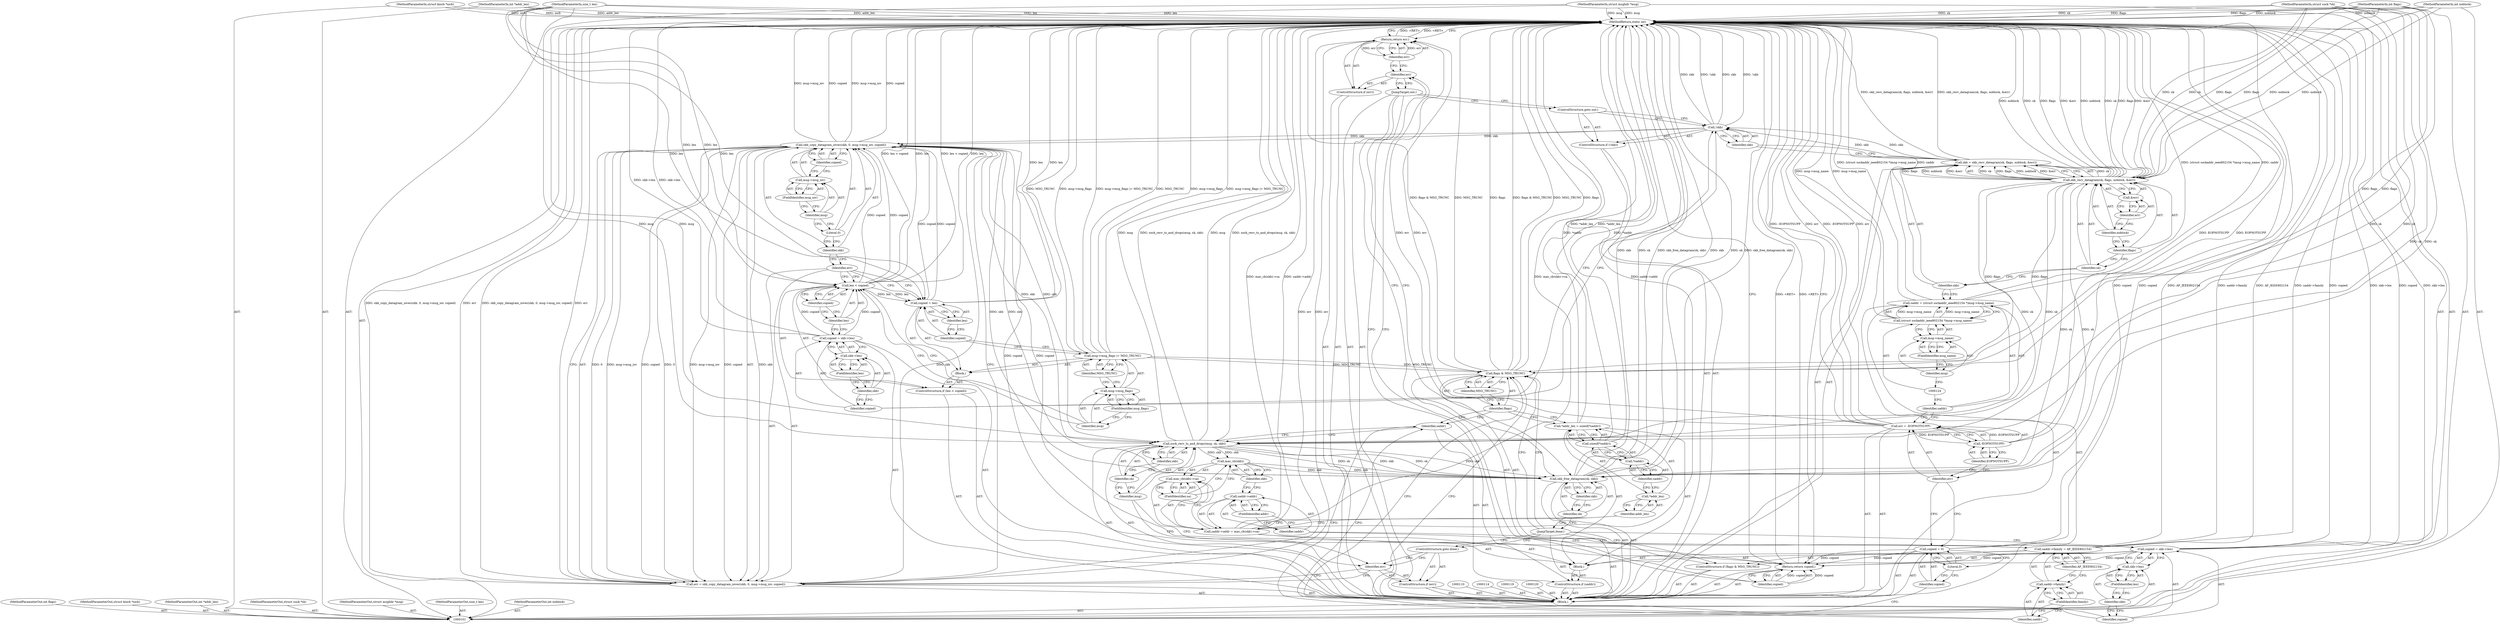 digraph "0_linux_bceaa90240b6019ed73b49965eac7d167610be69" {
"1000216" [label="(MethodReturn,static int)"];
"1000102" [label="(MethodParameterIn,struct kiocb *iocb)"];
"1000308" [label="(MethodParameterOut,struct kiocb *iocb)"];
"1000103" [label="(MethodParameterIn,struct sock *sk)"];
"1000309" [label="(MethodParameterOut,struct sock *sk)"];
"1000121" [label="(Call,saddr = (struct sockaddr_ieee802154 *)msg->msg_name)"];
"1000122" [label="(Identifier,saddr)"];
"1000125" [label="(Call,msg->msg_name)"];
"1000126" [label="(Identifier,msg)"];
"1000127" [label="(FieldIdentifier,msg_name)"];
"1000123" [label="(Call,(struct sockaddr_ieee802154 *)msg->msg_name)"];
"1000128" [label="(Call,skb = skb_recv_datagram(sk, flags, noblock, &err))"];
"1000129" [label="(Identifier,skb)"];
"1000131" [label="(Identifier,sk)"];
"1000132" [label="(Identifier,flags)"];
"1000133" [label="(Identifier,noblock)"];
"1000134" [label="(Call,&err)"];
"1000135" [label="(Identifier,err)"];
"1000130" [label="(Call,skb_recv_datagram(sk, flags, noblock, &err))"];
"1000136" [label="(ControlStructure,if (!skb))"];
"1000137" [label="(Call,!skb)"];
"1000138" [label="(Identifier,skb)"];
"1000139" [label="(ControlStructure,goto out;)"];
"1000140" [label="(Call,copied = skb->len)"];
"1000141" [label="(Identifier,copied)"];
"1000142" [label="(Call,skb->len)"];
"1000143" [label="(Identifier,skb)"];
"1000144" [label="(FieldIdentifier,len)"];
"1000145" [label="(ControlStructure,if (len < copied))"];
"1000148" [label="(Identifier,copied)"];
"1000149" [label="(Block,)"];
"1000146" [label="(Call,len < copied)"];
"1000147" [label="(Identifier,len)"];
"1000150" [label="(Call,msg->msg_flags |= MSG_TRUNC)"];
"1000151" [label="(Call,msg->msg_flags)"];
"1000152" [label="(Identifier,msg)"];
"1000154" [label="(Identifier,MSG_TRUNC)"];
"1000153" [label="(FieldIdentifier,msg_flags)"];
"1000157" [label="(Identifier,len)"];
"1000155" [label="(Call,copied = len)"];
"1000156" [label="(Identifier,copied)"];
"1000104" [label="(MethodParameterIn,struct msghdr *msg)"];
"1000310" [label="(MethodParameterOut,struct msghdr *msg)"];
"1000105" [label="(MethodParameterIn,size_t len)"];
"1000311" [label="(MethodParameterOut,size_t len)"];
"1000106" [label="(MethodParameterIn,int noblock)"];
"1000312" [label="(MethodParameterOut,int noblock)"];
"1000107" [label="(MethodParameterIn,int flags)"];
"1000313" [label="(MethodParameterOut,int flags)"];
"1000158" [label="(Call,err = skb_copy_datagram_iovec(skb, 0, msg->msg_iov, copied))"];
"1000159" [label="(Identifier,err)"];
"1000161" [label="(Identifier,skb)"];
"1000162" [label="(Literal,0)"];
"1000163" [label="(Call,msg->msg_iov)"];
"1000164" [label="(Identifier,msg)"];
"1000165" [label="(FieldIdentifier,msg_iov)"];
"1000166" [label="(Identifier,copied)"];
"1000160" [label="(Call,skb_copy_datagram_iovec(skb, 0, msg->msg_iov, copied))"];
"1000167" [label="(ControlStructure,if (err))"];
"1000168" [label="(Identifier,err)"];
"1000169" [label="(ControlStructure,goto done;)"];
"1000170" [label="(Call,sock_recv_ts_and_drops(msg, sk, skb))"];
"1000171" [label="(Identifier,msg)"];
"1000172" [label="(Identifier,sk)"];
"1000173" [label="(Identifier,skb)"];
"1000176" [label="(Block,)"];
"1000174" [label="(ControlStructure,if (saddr))"];
"1000175" [label="(Identifier,saddr)"];
"1000108" [label="(MethodParameterIn,int *addr_len)"];
"1000314" [label="(MethodParameterOut,int *addr_len)"];
"1000180" [label="(FieldIdentifier,family)"];
"1000181" [label="(Identifier,AF_IEEE802154)"];
"1000177" [label="(Call,saddr->family = AF_IEEE802154)"];
"1000178" [label="(Call,saddr->family)"];
"1000179" [label="(Identifier,saddr)"];
"1000185" [label="(FieldIdentifier,addr)"];
"1000186" [label="(Call,mac_cb(skb)->sa)"];
"1000187" [label="(Call,mac_cb(skb))"];
"1000188" [label="(Identifier,skb)"];
"1000182" [label="(Call,saddr->addr = mac_cb(skb)->sa)"];
"1000183" [label="(Call,saddr->addr)"];
"1000184" [label="(Identifier,saddr)"];
"1000189" [label="(FieldIdentifier,sa)"];
"1000193" [label="(Call,sizeof(*saddr))"];
"1000194" [label="(Call,*saddr)"];
"1000195" [label="(Identifier,saddr)"];
"1000190" [label="(Call,*addr_len = sizeof(*saddr))"];
"1000191" [label="(Call,*addr_len)"];
"1000192" [label="(Identifier,addr_len)"];
"1000199" [label="(Identifier,MSG_TRUNC)"];
"1000196" [label="(ControlStructure,if (flags & MSG_TRUNC))"];
"1000197" [label="(Call,flags & MSG_TRUNC)"];
"1000198" [label="(Identifier,flags)"];
"1000202" [label="(Call,skb->len)"];
"1000203" [label="(Identifier,skb)"];
"1000204" [label="(FieldIdentifier,len)"];
"1000200" [label="(Call,copied = skb->len)"];
"1000201" [label="(Identifier,copied)"];
"1000205" [label="(JumpTarget,done:)"];
"1000206" [label="(Call,skb_free_datagram(sk, skb))"];
"1000207" [label="(Identifier,sk)"];
"1000208" [label="(Identifier,skb)"];
"1000209" [label="(JumpTarget,out:)"];
"1000109" [label="(Block,)"];
"1000210" [label="(ControlStructure,if (err))"];
"1000211" [label="(Identifier,err)"];
"1000212" [label="(Return,return err;)"];
"1000213" [label="(Identifier,err)"];
"1000214" [label="(Return,return copied;)"];
"1000215" [label="(Identifier,copied)"];
"1000113" [label="(Literal,0)"];
"1000111" [label="(Call,copied = 0)"];
"1000112" [label="(Identifier,copied)"];
"1000117" [label="(Call,-EOPNOTSUPP)"];
"1000118" [label="(Identifier,EOPNOTSUPP)"];
"1000115" [label="(Call,err = -EOPNOTSUPP)"];
"1000116" [label="(Identifier,err)"];
"1000216" -> "1000101"  [label="AST: "];
"1000216" -> "1000212"  [label="CFG: "];
"1000216" -> "1000214"  [label="CFG: "];
"1000214" -> "1000216"  [label="DDG: <RET>"];
"1000108" -> "1000216"  [label="DDG: addr_len"];
"1000104" -> "1000216"  [label="DDG: msg"];
"1000105" -> "1000216"  [label="DDG: len"];
"1000158" -> "1000216"  [label="DDG: skb_copy_datagram_iovec(skb, 0, msg->msg_iov, copied)"];
"1000158" -> "1000216"  [label="DDG: err"];
"1000177" -> "1000216"  [label="DDG: AF_IEEE802154"];
"1000177" -> "1000216"  [label="DDG: saddr->family"];
"1000206" -> "1000216"  [label="DDG: skb"];
"1000206" -> "1000216"  [label="DDG: sk"];
"1000206" -> "1000216"  [label="DDG: skb_free_datagram(sk, skb)"];
"1000117" -> "1000216"  [label="DDG: EOPNOTSUPP"];
"1000150" -> "1000216"  [label="DDG: MSG_TRUNC"];
"1000150" -> "1000216"  [label="DDG: msg->msg_flags"];
"1000150" -> "1000216"  [label="DDG: msg->msg_flags |= MSG_TRUNC"];
"1000115" -> "1000216"  [label="DDG: -EOPNOTSUPP"];
"1000115" -> "1000216"  [label="DDG: err"];
"1000128" -> "1000216"  [label="DDG: skb_recv_datagram(sk, flags, noblock, &err)"];
"1000182" -> "1000216"  [label="DDG: mac_cb(skb)->sa"];
"1000182" -> "1000216"  [label="DDG: saddr->addr"];
"1000140" -> "1000216"  [label="DDG: skb->len"];
"1000123" -> "1000216"  [label="DDG: msg->msg_name"];
"1000193" -> "1000216"  [label="DDG: *saddr"];
"1000200" -> "1000216"  [label="DDG: copied"];
"1000200" -> "1000216"  [label="DDG: skb->len"];
"1000107" -> "1000216"  [label="DDG: flags"];
"1000155" -> "1000216"  [label="DDG: len"];
"1000121" -> "1000216"  [label="DDG: (struct sockaddr_ieee802154 *)msg->msg_name"];
"1000121" -> "1000216"  [label="DDG: saddr"];
"1000130" -> "1000216"  [label="DDG: flags"];
"1000130" -> "1000216"  [label="DDG: &err"];
"1000130" -> "1000216"  [label="DDG: noblock"];
"1000130" -> "1000216"  [label="DDG: sk"];
"1000160" -> "1000216"  [label="DDG: copied"];
"1000160" -> "1000216"  [label="DDG: msg->msg_iov"];
"1000103" -> "1000216"  [label="DDG: sk"];
"1000190" -> "1000216"  [label="DDG: *addr_len"];
"1000102" -> "1000216"  [label="DDG: iocb"];
"1000111" -> "1000216"  [label="DDG: copied"];
"1000197" -> "1000216"  [label="DDG: flags & MSG_TRUNC"];
"1000197" -> "1000216"  [label="DDG: MSG_TRUNC"];
"1000197" -> "1000216"  [label="DDG: flags"];
"1000170" -> "1000216"  [label="DDG: msg"];
"1000170" -> "1000216"  [label="DDG: sock_recv_ts_and_drops(msg, sk, skb)"];
"1000137" -> "1000216"  [label="DDG: skb"];
"1000137" -> "1000216"  [label="DDG: !skb"];
"1000146" -> "1000216"  [label="DDG: len < copied"];
"1000146" -> "1000216"  [label="DDG: len"];
"1000106" -> "1000216"  [label="DDG: noblock"];
"1000212" -> "1000216"  [label="DDG: <RET>"];
"1000102" -> "1000101"  [label="AST: "];
"1000102" -> "1000216"  [label="DDG: iocb"];
"1000308" -> "1000101"  [label="AST: "];
"1000103" -> "1000101"  [label="AST: "];
"1000103" -> "1000216"  [label="DDG: sk"];
"1000103" -> "1000130"  [label="DDG: sk"];
"1000103" -> "1000170"  [label="DDG: sk"];
"1000103" -> "1000206"  [label="DDG: sk"];
"1000309" -> "1000101"  [label="AST: "];
"1000121" -> "1000109"  [label="AST: "];
"1000121" -> "1000123"  [label="CFG: "];
"1000122" -> "1000121"  [label="AST: "];
"1000123" -> "1000121"  [label="AST: "];
"1000129" -> "1000121"  [label="CFG: "];
"1000121" -> "1000216"  [label="DDG: (struct sockaddr_ieee802154 *)msg->msg_name"];
"1000121" -> "1000216"  [label="DDG: saddr"];
"1000123" -> "1000121"  [label="DDG: msg->msg_name"];
"1000122" -> "1000121"  [label="AST: "];
"1000122" -> "1000115"  [label="CFG: "];
"1000124" -> "1000122"  [label="CFG: "];
"1000125" -> "1000123"  [label="AST: "];
"1000125" -> "1000127"  [label="CFG: "];
"1000126" -> "1000125"  [label="AST: "];
"1000127" -> "1000125"  [label="AST: "];
"1000123" -> "1000125"  [label="CFG: "];
"1000126" -> "1000125"  [label="AST: "];
"1000126" -> "1000124"  [label="CFG: "];
"1000127" -> "1000126"  [label="CFG: "];
"1000127" -> "1000125"  [label="AST: "];
"1000127" -> "1000126"  [label="CFG: "];
"1000125" -> "1000127"  [label="CFG: "];
"1000123" -> "1000121"  [label="AST: "];
"1000123" -> "1000125"  [label="CFG: "];
"1000124" -> "1000123"  [label="AST: "];
"1000125" -> "1000123"  [label="AST: "];
"1000121" -> "1000123"  [label="CFG: "];
"1000123" -> "1000216"  [label="DDG: msg->msg_name"];
"1000123" -> "1000121"  [label="DDG: msg->msg_name"];
"1000128" -> "1000109"  [label="AST: "];
"1000128" -> "1000130"  [label="CFG: "];
"1000129" -> "1000128"  [label="AST: "];
"1000130" -> "1000128"  [label="AST: "];
"1000138" -> "1000128"  [label="CFG: "];
"1000128" -> "1000216"  [label="DDG: skb_recv_datagram(sk, flags, noblock, &err)"];
"1000130" -> "1000128"  [label="DDG: sk"];
"1000130" -> "1000128"  [label="DDG: flags"];
"1000130" -> "1000128"  [label="DDG: noblock"];
"1000130" -> "1000128"  [label="DDG: &err"];
"1000128" -> "1000137"  [label="DDG: skb"];
"1000129" -> "1000128"  [label="AST: "];
"1000129" -> "1000121"  [label="CFG: "];
"1000131" -> "1000129"  [label="CFG: "];
"1000131" -> "1000130"  [label="AST: "];
"1000131" -> "1000129"  [label="CFG: "];
"1000132" -> "1000131"  [label="CFG: "];
"1000132" -> "1000130"  [label="AST: "];
"1000132" -> "1000131"  [label="CFG: "];
"1000133" -> "1000132"  [label="CFG: "];
"1000133" -> "1000130"  [label="AST: "];
"1000133" -> "1000132"  [label="CFG: "];
"1000135" -> "1000133"  [label="CFG: "];
"1000134" -> "1000130"  [label="AST: "];
"1000134" -> "1000135"  [label="CFG: "];
"1000135" -> "1000134"  [label="AST: "];
"1000130" -> "1000134"  [label="CFG: "];
"1000135" -> "1000134"  [label="AST: "];
"1000135" -> "1000133"  [label="CFG: "];
"1000134" -> "1000135"  [label="CFG: "];
"1000130" -> "1000128"  [label="AST: "];
"1000130" -> "1000134"  [label="CFG: "];
"1000131" -> "1000130"  [label="AST: "];
"1000132" -> "1000130"  [label="AST: "];
"1000133" -> "1000130"  [label="AST: "];
"1000134" -> "1000130"  [label="AST: "];
"1000128" -> "1000130"  [label="CFG: "];
"1000130" -> "1000216"  [label="DDG: flags"];
"1000130" -> "1000216"  [label="DDG: &err"];
"1000130" -> "1000216"  [label="DDG: noblock"];
"1000130" -> "1000216"  [label="DDG: sk"];
"1000130" -> "1000128"  [label="DDG: sk"];
"1000130" -> "1000128"  [label="DDG: flags"];
"1000130" -> "1000128"  [label="DDG: noblock"];
"1000130" -> "1000128"  [label="DDG: &err"];
"1000103" -> "1000130"  [label="DDG: sk"];
"1000107" -> "1000130"  [label="DDG: flags"];
"1000106" -> "1000130"  [label="DDG: noblock"];
"1000130" -> "1000170"  [label="DDG: sk"];
"1000130" -> "1000197"  [label="DDG: flags"];
"1000130" -> "1000206"  [label="DDG: sk"];
"1000136" -> "1000109"  [label="AST: "];
"1000137" -> "1000136"  [label="AST: "];
"1000139" -> "1000136"  [label="AST: "];
"1000137" -> "1000136"  [label="AST: "];
"1000137" -> "1000138"  [label="CFG: "];
"1000138" -> "1000137"  [label="AST: "];
"1000139" -> "1000137"  [label="CFG: "];
"1000141" -> "1000137"  [label="CFG: "];
"1000137" -> "1000216"  [label="DDG: skb"];
"1000137" -> "1000216"  [label="DDG: !skb"];
"1000128" -> "1000137"  [label="DDG: skb"];
"1000137" -> "1000160"  [label="DDG: skb"];
"1000138" -> "1000137"  [label="AST: "];
"1000138" -> "1000128"  [label="CFG: "];
"1000137" -> "1000138"  [label="CFG: "];
"1000139" -> "1000136"  [label="AST: "];
"1000139" -> "1000137"  [label="CFG: "];
"1000209" -> "1000139"  [label="CFG: "];
"1000140" -> "1000109"  [label="AST: "];
"1000140" -> "1000142"  [label="CFG: "];
"1000141" -> "1000140"  [label="AST: "];
"1000142" -> "1000140"  [label="AST: "];
"1000147" -> "1000140"  [label="CFG: "];
"1000140" -> "1000216"  [label="DDG: skb->len"];
"1000140" -> "1000146"  [label="DDG: copied"];
"1000141" -> "1000140"  [label="AST: "];
"1000141" -> "1000137"  [label="CFG: "];
"1000143" -> "1000141"  [label="CFG: "];
"1000142" -> "1000140"  [label="AST: "];
"1000142" -> "1000144"  [label="CFG: "];
"1000143" -> "1000142"  [label="AST: "];
"1000144" -> "1000142"  [label="AST: "];
"1000140" -> "1000142"  [label="CFG: "];
"1000143" -> "1000142"  [label="AST: "];
"1000143" -> "1000141"  [label="CFG: "];
"1000144" -> "1000143"  [label="CFG: "];
"1000144" -> "1000142"  [label="AST: "];
"1000144" -> "1000143"  [label="CFG: "];
"1000142" -> "1000144"  [label="CFG: "];
"1000145" -> "1000109"  [label="AST: "];
"1000146" -> "1000145"  [label="AST: "];
"1000149" -> "1000145"  [label="AST: "];
"1000148" -> "1000146"  [label="AST: "];
"1000148" -> "1000147"  [label="CFG: "];
"1000146" -> "1000148"  [label="CFG: "];
"1000149" -> "1000145"  [label="AST: "];
"1000150" -> "1000149"  [label="AST: "];
"1000155" -> "1000149"  [label="AST: "];
"1000146" -> "1000145"  [label="AST: "];
"1000146" -> "1000148"  [label="CFG: "];
"1000147" -> "1000146"  [label="AST: "];
"1000148" -> "1000146"  [label="AST: "];
"1000152" -> "1000146"  [label="CFG: "];
"1000159" -> "1000146"  [label="CFG: "];
"1000146" -> "1000216"  [label="DDG: len < copied"];
"1000146" -> "1000216"  [label="DDG: len"];
"1000105" -> "1000146"  [label="DDG: len"];
"1000140" -> "1000146"  [label="DDG: copied"];
"1000146" -> "1000155"  [label="DDG: len"];
"1000146" -> "1000160"  [label="DDG: copied"];
"1000147" -> "1000146"  [label="AST: "];
"1000147" -> "1000140"  [label="CFG: "];
"1000148" -> "1000147"  [label="CFG: "];
"1000150" -> "1000149"  [label="AST: "];
"1000150" -> "1000154"  [label="CFG: "];
"1000151" -> "1000150"  [label="AST: "];
"1000154" -> "1000150"  [label="AST: "];
"1000156" -> "1000150"  [label="CFG: "];
"1000150" -> "1000216"  [label="DDG: MSG_TRUNC"];
"1000150" -> "1000216"  [label="DDG: msg->msg_flags"];
"1000150" -> "1000216"  [label="DDG: msg->msg_flags |= MSG_TRUNC"];
"1000150" -> "1000197"  [label="DDG: MSG_TRUNC"];
"1000151" -> "1000150"  [label="AST: "];
"1000151" -> "1000153"  [label="CFG: "];
"1000152" -> "1000151"  [label="AST: "];
"1000153" -> "1000151"  [label="AST: "];
"1000154" -> "1000151"  [label="CFG: "];
"1000152" -> "1000151"  [label="AST: "];
"1000152" -> "1000146"  [label="CFG: "];
"1000153" -> "1000152"  [label="CFG: "];
"1000154" -> "1000150"  [label="AST: "];
"1000154" -> "1000151"  [label="CFG: "];
"1000150" -> "1000154"  [label="CFG: "];
"1000153" -> "1000151"  [label="AST: "];
"1000153" -> "1000152"  [label="CFG: "];
"1000151" -> "1000153"  [label="CFG: "];
"1000157" -> "1000155"  [label="AST: "];
"1000157" -> "1000156"  [label="CFG: "];
"1000155" -> "1000157"  [label="CFG: "];
"1000155" -> "1000149"  [label="AST: "];
"1000155" -> "1000157"  [label="CFG: "];
"1000156" -> "1000155"  [label="AST: "];
"1000157" -> "1000155"  [label="AST: "];
"1000159" -> "1000155"  [label="CFG: "];
"1000155" -> "1000216"  [label="DDG: len"];
"1000146" -> "1000155"  [label="DDG: len"];
"1000105" -> "1000155"  [label="DDG: len"];
"1000155" -> "1000160"  [label="DDG: copied"];
"1000156" -> "1000155"  [label="AST: "];
"1000156" -> "1000150"  [label="CFG: "];
"1000157" -> "1000156"  [label="CFG: "];
"1000104" -> "1000101"  [label="AST: "];
"1000104" -> "1000216"  [label="DDG: msg"];
"1000104" -> "1000170"  [label="DDG: msg"];
"1000310" -> "1000101"  [label="AST: "];
"1000105" -> "1000101"  [label="AST: "];
"1000105" -> "1000216"  [label="DDG: len"];
"1000105" -> "1000146"  [label="DDG: len"];
"1000105" -> "1000155"  [label="DDG: len"];
"1000311" -> "1000101"  [label="AST: "];
"1000106" -> "1000101"  [label="AST: "];
"1000106" -> "1000216"  [label="DDG: noblock"];
"1000106" -> "1000130"  [label="DDG: noblock"];
"1000312" -> "1000101"  [label="AST: "];
"1000107" -> "1000101"  [label="AST: "];
"1000107" -> "1000216"  [label="DDG: flags"];
"1000107" -> "1000130"  [label="DDG: flags"];
"1000107" -> "1000197"  [label="DDG: flags"];
"1000313" -> "1000101"  [label="AST: "];
"1000158" -> "1000109"  [label="AST: "];
"1000158" -> "1000160"  [label="CFG: "];
"1000159" -> "1000158"  [label="AST: "];
"1000160" -> "1000158"  [label="AST: "];
"1000168" -> "1000158"  [label="CFG: "];
"1000158" -> "1000216"  [label="DDG: skb_copy_datagram_iovec(skb, 0, msg->msg_iov, copied)"];
"1000158" -> "1000216"  [label="DDG: err"];
"1000160" -> "1000158"  [label="DDG: skb"];
"1000160" -> "1000158"  [label="DDG: 0"];
"1000160" -> "1000158"  [label="DDG: msg->msg_iov"];
"1000160" -> "1000158"  [label="DDG: copied"];
"1000158" -> "1000212"  [label="DDG: err"];
"1000159" -> "1000158"  [label="AST: "];
"1000159" -> "1000155"  [label="CFG: "];
"1000159" -> "1000146"  [label="CFG: "];
"1000161" -> "1000159"  [label="CFG: "];
"1000161" -> "1000160"  [label="AST: "];
"1000161" -> "1000159"  [label="CFG: "];
"1000162" -> "1000161"  [label="CFG: "];
"1000162" -> "1000160"  [label="AST: "];
"1000162" -> "1000161"  [label="CFG: "];
"1000164" -> "1000162"  [label="CFG: "];
"1000163" -> "1000160"  [label="AST: "];
"1000163" -> "1000165"  [label="CFG: "];
"1000164" -> "1000163"  [label="AST: "];
"1000165" -> "1000163"  [label="AST: "];
"1000166" -> "1000163"  [label="CFG: "];
"1000164" -> "1000163"  [label="AST: "];
"1000164" -> "1000162"  [label="CFG: "];
"1000165" -> "1000164"  [label="CFG: "];
"1000165" -> "1000163"  [label="AST: "];
"1000165" -> "1000164"  [label="CFG: "];
"1000163" -> "1000165"  [label="CFG: "];
"1000166" -> "1000160"  [label="AST: "];
"1000166" -> "1000163"  [label="CFG: "];
"1000160" -> "1000166"  [label="CFG: "];
"1000160" -> "1000158"  [label="AST: "];
"1000160" -> "1000166"  [label="CFG: "];
"1000161" -> "1000160"  [label="AST: "];
"1000162" -> "1000160"  [label="AST: "];
"1000163" -> "1000160"  [label="AST: "];
"1000166" -> "1000160"  [label="AST: "];
"1000158" -> "1000160"  [label="CFG: "];
"1000160" -> "1000216"  [label="DDG: copied"];
"1000160" -> "1000216"  [label="DDG: msg->msg_iov"];
"1000160" -> "1000158"  [label="DDG: skb"];
"1000160" -> "1000158"  [label="DDG: 0"];
"1000160" -> "1000158"  [label="DDG: msg->msg_iov"];
"1000160" -> "1000158"  [label="DDG: copied"];
"1000137" -> "1000160"  [label="DDG: skb"];
"1000146" -> "1000160"  [label="DDG: copied"];
"1000155" -> "1000160"  [label="DDG: copied"];
"1000160" -> "1000170"  [label="DDG: skb"];
"1000160" -> "1000206"  [label="DDG: skb"];
"1000160" -> "1000214"  [label="DDG: copied"];
"1000167" -> "1000109"  [label="AST: "];
"1000168" -> "1000167"  [label="AST: "];
"1000169" -> "1000167"  [label="AST: "];
"1000168" -> "1000167"  [label="AST: "];
"1000168" -> "1000158"  [label="CFG: "];
"1000169" -> "1000168"  [label="CFG: "];
"1000171" -> "1000168"  [label="CFG: "];
"1000169" -> "1000167"  [label="AST: "];
"1000169" -> "1000168"  [label="CFG: "];
"1000205" -> "1000169"  [label="CFG: "];
"1000170" -> "1000109"  [label="AST: "];
"1000170" -> "1000173"  [label="CFG: "];
"1000171" -> "1000170"  [label="AST: "];
"1000172" -> "1000170"  [label="AST: "];
"1000173" -> "1000170"  [label="AST: "];
"1000175" -> "1000170"  [label="CFG: "];
"1000170" -> "1000216"  [label="DDG: msg"];
"1000170" -> "1000216"  [label="DDG: sock_recv_ts_and_drops(msg, sk, skb)"];
"1000104" -> "1000170"  [label="DDG: msg"];
"1000130" -> "1000170"  [label="DDG: sk"];
"1000103" -> "1000170"  [label="DDG: sk"];
"1000160" -> "1000170"  [label="DDG: skb"];
"1000170" -> "1000187"  [label="DDG: skb"];
"1000170" -> "1000206"  [label="DDG: sk"];
"1000170" -> "1000206"  [label="DDG: skb"];
"1000171" -> "1000170"  [label="AST: "];
"1000171" -> "1000168"  [label="CFG: "];
"1000172" -> "1000171"  [label="CFG: "];
"1000172" -> "1000170"  [label="AST: "];
"1000172" -> "1000171"  [label="CFG: "];
"1000173" -> "1000172"  [label="CFG: "];
"1000173" -> "1000170"  [label="AST: "];
"1000173" -> "1000172"  [label="CFG: "];
"1000170" -> "1000173"  [label="CFG: "];
"1000176" -> "1000174"  [label="AST: "];
"1000177" -> "1000176"  [label="AST: "];
"1000182" -> "1000176"  [label="AST: "];
"1000190" -> "1000176"  [label="AST: "];
"1000174" -> "1000109"  [label="AST: "];
"1000175" -> "1000174"  [label="AST: "];
"1000176" -> "1000174"  [label="AST: "];
"1000175" -> "1000174"  [label="AST: "];
"1000175" -> "1000170"  [label="CFG: "];
"1000179" -> "1000175"  [label="CFG: "];
"1000198" -> "1000175"  [label="CFG: "];
"1000108" -> "1000101"  [label="AST: "];
"1000108" -> "1000216"  [label="DDG: addr_len"];
"1000314" -> "1000101"  [label="AST: "];
"1000180" -> "1000178"  [label="AST: "];
"1000180" -> "1000179"  [label="CFG: "];
"1000178" -> "1000180"  [label="CFG: "];
"1000181" -> "1000177"  [label="AST: "];
"1000181" -> "1000178"  [label="CFG: "];
"1000177" -> "1000181"  [label="CFG: "];
"1000177" -> "1000176"  [label="AST: "];
"1000177" -> "1000181"  [label="CFG: "];
"1000178" -> "1000177"  [label="AST: "];
"1000181" -> "1000177"  [label="AST: "];
"1000184" -> "1000177"  [label="CFG: "];
"1000177" -> "1000216"  [label="DDG: AF_IEEE802154"];
"1000177" -> "1000216"  [label="DDG: saddr->family"];
"1000178" -> "1000177"  [label="AST: "];
"1000178" -> "1000180"  [label="CFG: "];
"1000179" -> "1000178"  [label="AST: "];
"1000180" -> "1000178"  [label="AST: "];
"1000181" -> "1000178"  [label="CFG: "];
"1000179" -> "1000178"  [label="AST: "];
"1000179" -> "1000175"  [label="CFG: "];
"1000180" -> "1000179"  [label="CFG: "];
"1000185" -> "1000183"  [label="AST: "];
"1000185" -> "1000184"  [label="CFG: "];
"1000183" -> "1000185"  [label="CFG: "];
"1000186" -> "1000182"  [label="AST: "];
"1000186" -> "1000189"  [label="CFG: "];
"1000187" -> "1000186"  [label="AST: "];
"1000189" -> "1000186"  [label="AST: "];
"1000182" -> "1000186"  [label="CFG: "];
"1000187" -> "1000186"  [label="AST: "];
"1000187" -> "1000188"  [label="CFG: "];
"1000188" -> "1000187"  [label="AST: "];
"1000189" -> "1000187"  [label="CFG: "];
"1000170" -> "1000187"  [label="DDG: skb"];
"1000187" -> "1000206"  [label="DDG: skb"];
"1000188" -> "1000187"  [label="AST: "];
"1000188" -> "1000183"  [label="CFG: "];
"1000187" -> "1000188"  [label="CFG: "];
"1000182" -> "1000176"  [label="AST: "];
"1000182" -> "1000186"  [label="CFG: "];
"1000183" -> "1000182"  [label="AST: "];
"1000186" -> "1000182"  [label="AST: "];
"1000192" -> "1000182"  [label="CFG: "];
"1000182" -> "1000216"  [label="DDG: mac_cb(skb)->sa"];
"1000182" -> "1000216"  [label="DDG: saddr->addr"];
"1000183" -> "1000182"  [label="AST: "];
"1000183" -> "1000185"  [label="CFG: "];
"1000184" -> "1000183"  [label="AST: "];
"1000185" -> "1000183"  [label="AST: "];
"1000188" -> "1000183"  [label="CFG: "];
"1000184" -> "1000183"  [label="AST: "];
"1000184" -> "1000177"  [label="CFG: "];
"1000185" -> "1000184"  [label="CFG: "];
"1000189" -> "1000186"  [label="AST: "];
"1000189" -> "1000187"  [label="CFG: "];
"1000186" -> "1000189"  [label="CFG: "];
"1000193" -> "1000190"  [label="AST: "];
"1000193" -> "1000194"  [label="CFG: "];
"1000194" -> "1000193"  [label="AST: "];
"1000190" -> "1000193"  [label="CFG: "];
"1000193" -> "1000216"  [label="DDG: *saddr"];
"1000194" -> "1000193"  [label="AST: "];
"1000194" -> "1000195"  [label="CFG: "];
"1000195" -> "1000194"  [label="AST: "];
"1000193" -> "1000194"  [label="CFG: "];
"1000195" -> "1000194"  [label="AST: "];
"1000195" -> "1000191"  [label="CFG: "];
"1000194" -> "1000195"  [label="CFG: "];
"1000190" -> "1000176"  [label="AST: "];
"1000190" -> "1000193"  [label="CFG: "];
"1000191" -> "1000190"  [label="AST: "];
"1000193" -> "1000190"  [label="AST: "];
"1000198" -> "1000190"  [label="CFG: "];
"1000190" -> "1000216"  [label="DDG: *addr_len"];
"1000191" -> "1000190"  [label="AST: "];
"1000191" -> "1000192"  [label="CFG: "];
"1000192" -> "1000191"  [label="AST: "];
"1000195" -> "1000191"  [label="CFG: "];
"1000192" -> "1000191"  [label="AST: "];
"1000192" -> "1000182"  [label="CFG: "];
"1000191" -> "1000192"  [label="CFG: "];
"1000199" -> "1000197"  [label="AST: "];
"1000199" -> "1000198"  [label="CFG: "];
"1000197" -> "1000199"  [label="CFG: "];
"1000196" -> "1000109"  [label="AST: "];
"1000197" -> "1000196"  [label="AST: "];
"1000200" -> "1000196"  [label="AST: "];
"1000197" -> "1000196"  [label="AST: "];
"1000197" -> "1000199"  [label="CFG: "];
"1000198" -> "1000197"  [label="AST: "];
"1000199" -> "1000197"  [label="AST: "];
"1000201" -> "1000197"  [label="CFG: "];
"1000205" -> "1000197"  [label="CFG: "];
"1000197" -> "1000216"  [label="DDG: flags & MSG_TRUNC"];
"1000197" -> "1000216"  [label="DDG: MSG_TRUNC"];
"1000197" -> "1000216"  [label="DDG: flags"];
"1000130" -> "1000197"  [label="DDG: flags"];
"1000107" -> "1000197"  [label="DDG: flags"];
"1000150" -> "1000197"  [label="DDG: MSG_TRUNC"];
"1000198" -> "1000197"  [label="AST: "];
"1000198" -> "1000190"  [label="CFG: "];
"1000198" -> "1000175"  [label="CFG: "];
"1000199" -> "1000198"  [label="CFG: "];
"1000202" -> "1000200"  [label="AST: "];
"1000202" -> "1000204"  [label="CFG: "];
"1000203" -> "1000202"  [label="AST: "];
"1000204" -> "1000202"  [label="AST: "];
"1000200" -> "1000202"  [label="CFG: "];
"1000203" -> "1000202"  [label="AST: "];
"1000203" -> "1000201"  [label="CFG: "];
"1000204" -> "1000203"  [label="CFG: "];
"1000204" -> "1000202"  [label="AST: "];
"1000204" -> "1000203"  [label="CFG: "];
"1000202" -> "1000204"  [label="CFG: "];
"1000200" -> "1000196"  [label="AST: "];
"1000200" -> "1000202"  [label="CFG: "];
"1000201" -> "1000200"  [label="AST: "];
"1000202" -> "1000200"  [label="AST: "];
"1000205" -> "1000200"  [label="CFG: "];
"1000200" -> "1000216"  [label="DDG: copied"];
"1000200" -> "1000216"  [label="DDG: skb->len"];
"1000200" -> "1000214"  [label="DDG: copied"];
"1000201" -> "1000200"  [label="AST: "];
"1000201" -> "1000197"  [label="CFG: "];
"1000203" -> "1000201"  [label="CFG: "];
"1000205" -> "1000109"  [label="AST: "];
"1000205" -> "1000200"  [label="CFG: "];
"1000205" -> "1000197"  [label="CFG: "];
"1000205" -> "1000169"  [label="CFG: "];
"1000207" -> "1000205"  [label="CFG: "];
"1000206" -> "1000109"  [label="AST: "];
"1000206" -> "1000208"  [label="CFG: "];
"1000207" -> "1000206"  [label="AST: "];
"1000208" -> "1000206"  [label="AST: "];
"1000209" -> "1000206"  [label="CFG: "];
"1000206" -> "1000216"  [label="DDG: skb"];
"1000206" -> "1000216"  [label="DDG: sk"];
"1000206" -> "1000216"  [label="DDG: skb_free_datagram(sk, skb)"];
"1000170" -> "1000206"  [label="DDG: sk"];
"1000170" -> "1000206"  [label="DDG: skb"];
"1000130" -> "1000206"  [label="DDG: sk"];
"1000103" -> "1000206"  [label="DDG: sk"];
"1000187" -> "1000206"  [label="DDG: skb"];
"1000160" -> "1000206"  [label="DDG: skb"];
"1000207" -> "1000206"  [label="AST: "];
"1000207" -> "1000205"  [label="CFG: "];
"1000208" -> "1000207"  [label="CFG: "];
"1000208" -> "1000206"  [label="AST: "];
"1000208" -> "1000207"  [label="CFG: "];
"1000206" -> "1000208"  [label="CFG: "];
"1000209" -> "1000109"  [label="AST: "];
"1000209" -> "1000206"  [label="CFG: "];
"1000209" -> "1000139"  [label="CFG: "];
"1000211" -> "1000209"  [label="CFG: "];
"1000109" -> "1000101"  [label="AST: "];
"1000110" -> "1000109"  [label="AST: "];
"1000111" -> "1000109"  [label="AST: "];
"1000114" -> "1000109"  [label="AST: "];
"1000115" -> "1000109"  [label="AST: "];
"1000119" -> "1000109"  [label="AST: "];
"1000120" -> "1000109"  [label="AST: "];
"1000121" -> "1000109"  [label="AST: "];
"1000128" -> "1000109"  [label="AST: "];
"1000136" -> "1000109"  [label="AST: "];
"1000140" -> "1000109"  [label="AST: "];
"1000145" -> "1000109"  [label="AST: "];
"1000158" -> "1000109"  [label="AST: "];
"1000167" -> "1000109"  [label="AST: "];
"1000170" -> "1000109"  [label="AST: "];
"1000174" -> "1000109"  [label="AST: "];
"1000196" -> "1000109"  [label="AST: "];
"1000205" -> "1000109"  [label="AST: "];
"1000206" -> "1000109"  [label="AST: "];
"1000209" -> "1000109"  [label="AST: "];
"1000210" -> "1000109"  [label="AST: "];
"1000214" -> "1000109"  [label="AST: "];
"1000210" -> "1000109"  [label="AST: "];
"1000211" -> "1000210"  [label="AST: "];
"1000212" -> "1000210"  [label="AST: "];
"1000211" -> "1000210"  [label="AST: "];
"1000211" -> "1000209"  [label="CFG: "];
"1000213" -> "1000211"  [label="CFG: "];
"1000215" -> "1000211"  [label="CFG: "];
"1000212" -> "1000210"  [label="AST: "];
"1000212" -> "1000213"  [label="CFG: "];
"1000213" -> "1000212"  [label="AST: "];
"1000216" -> "1000212"  [label="CFG: "];
"1000212" -> "1000216"  [label="DDG: <RET>"];
"1000213" -> "1000212"  [label="DDG: err"];
"1000158" -> "1000212"  [label="DDG: err"];
"1000115" -> "1000212"  [label="DDG: err"];
"1000213" -> "1000212"  [label="AST: "];
"1000213" -> "1000211"  [label="CFG: "];
"1000212" -> "1000213"  [label="CFG: "];
"1000213" -> "1000212"  [label="DDG: err"];
"1000214" -> "1000109"  [label="AST: "];
"1000214" -> "1000215"  [label="CFG: "];
"1000215" -> "1000214"  [label="AST: "];
"1000216" -> "1000214"  [label="CFG: "];
"1000214" -> "1000216"  [label="DDG: <RET>"];
"1000215" -> "1000214"  [label="DDG: copied"];
"1000200" -> "1000214"  [label="DDG: copied"];
"1000160" -> "1000214"  [label="DDG: copied"];
"1000111" -> "1000214"  [label="DDG: copied"];
"1000215" -> "1000214"  [label="AST: "];
"1000215" -> "1000211"  [label="CFG: "];
"1000214" -> "1000215"  [label="CFG: "];
"1000215" -> "1000214"  [label="DDG: copied"];
"1000113" -> "1000111"  [label="AST: "];
"1000113" -> "1000112"  [label="CFG: "];
"1000111" -> "1000113"  [label="CFG: "];
"1000111" -> "1000109"  [label="AST: "];
"1000111" -> "1000113"  [label="CFG: "];
"1000112" -> "1000111"  [label="AST: "];
"1000113" -> "1000111"  [label="AST: "];
"1000116" -> "1000111"  [label="CFG: "];
"1000111" -> "1000216"  [label="DDG: copied"];
"1000111" -> "1000214"  [label="DDG: copied"];
"1000112" -> "1000111"  [label="AST: "];
"1000112" -> "1000101"  [label="CFG: "];
"1000113" -> "1000112"  [label="CFG: "];
"1000117" -> "1000115"  [label="AST: "];
"1000117" -> "1000118"  [label="CFG: "];
"1000118" -> "1000117"  [label="AST: "];
"1000115" -> "1000117"  [label="CFG: "];
"1000117" -> "1000216"  [label="DDG: EOPNOTSUPP"];
"1000117" -> "1000115"  [label="DDG: EOPNOTSUPP"];
"1000118" -> "1000117"  [label="AST: "];
"1000118" -> "1000116"  [label="CFG: "];
"1000117" -> "1000118"  [label="CFG: "];
"1000115" -> "1000109"  [label="AST: "];
"1000115" -> "1000117"  [label="CFG: "];
"1000116" -> "1000115"  [label="AST: "];
"1000117" -> "1000115"  [label="AST: "];
"1000122" -> "1000115"  [label="CFG: "];
"1000115" -> "1000216"  [label="DDG: -EOPNOTSUPP"];
"1000115" -> "1000216"  [label="DDG: err"];
"1000117" -> "1000115"  [label="DDG: EOPNOTSUPP"];
"1000115" -> "1000212"  [label="DDG: err"];
"1000116" -> "1000115"  [label="AST: "];
"1000116" -> "1000111"  [label="CFG: "];
"1000118" -> "1000116"  [label="CFG: "];
}
